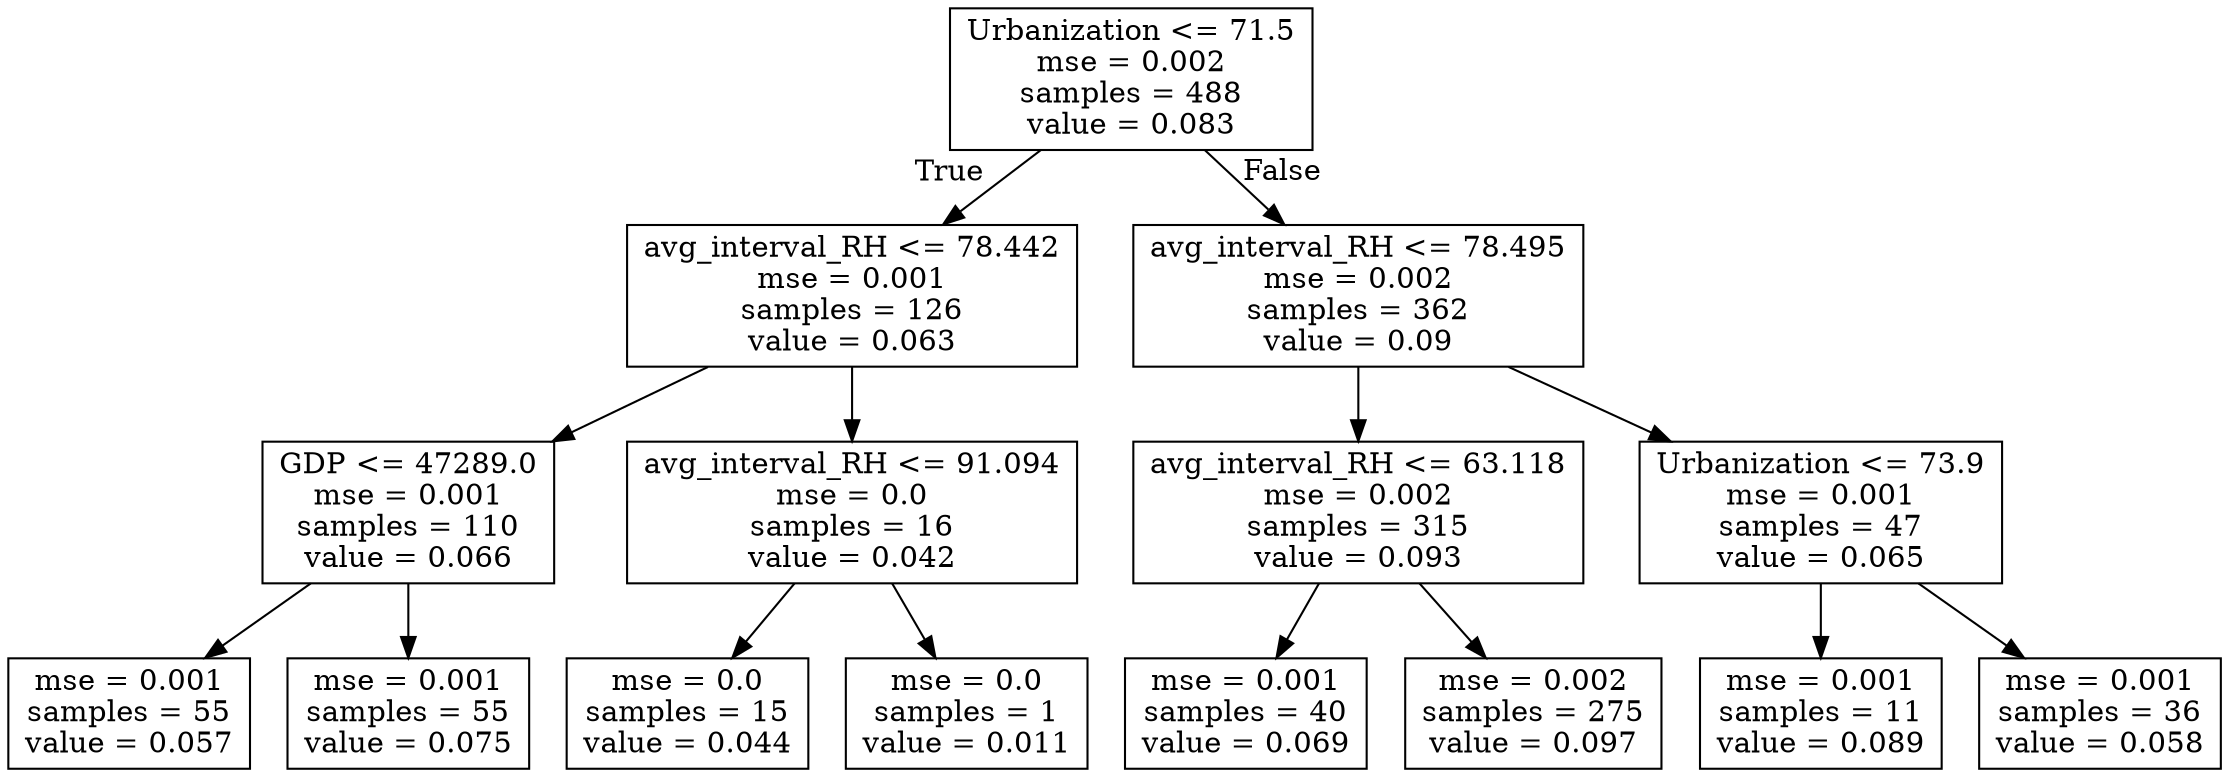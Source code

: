 digraph Tree {
node [shape=box] ;
0 [label="Urbanization <= 71.5\nmse = 0.002\nsamples = 488\nvalue = 0.083"] ;
1 [label="avg_interval_RH <= 78.442\nmse = 0.001\nsamples = 126\nvalue = 0.063"] ;
0 -> 1 [labeldistance=2.5, labelangle=45, headlabel="True"] ;
2 [label="GDP <= 47289.0\nmse = 0.001\nsamples = 110\nvalue = 0.066"] ;
1 -> 2 ;
3 [label="mse = 0.001\nsamples = 55\nvalue = 0.057"] ;
2 -> 3 ;
4 [label="mse = 0.001\nsamples = 55\nvalue = 0.075"] ;
2 -> 4 ;
5 [label="avg_interval_RH <= 91.094\nmse = 0.0\nsamples = 16\nvalue = 0.042"] ;
1 -> 5 ;
6 [label="mse = 0.0\nsamples = 15\nvalue = 0.044"] ;
5 -> 6 ;
7 [label="mse = 0.0\nsamples = 1\nvalue = 0.011"] ;
5 -> 7 ;
8 [label="avg_interval_RH <= 78.495\nmse = 0.002\nsamples = 362\nvalue = 0.09"] ;
0 -> 8 [labeldistance=2.5, labelangle=-45, headlabel="False"] ;
9 [label="avg_interval_RH <= 63.118\nmse = 0.002\nsamples = 315\nvalue = 0.093"] ;
8 -> 9 ;
10 [label="mse = 0.001\nsamples = 40\nvalue = 0.069"] ;
9 -> 10 ;
11 [label="mse = 0.002\nsamples = 275\nvalue = 0.097"] ;
9 -> 11 ;
12 [label="Urbanization <= 73.9\nmse = 0.001\nsamples = 47\nvalue = 0.065"] ;
8 -> 12 ;
13 [label="mse = 0.001\nsamples = 11\nvalue = 0.089"] ;
12 -> 13 ;
14 [label="mse = 0.001\nsamples = 36\nvalue = 0.058"] ;
12 -> 14 ;
}